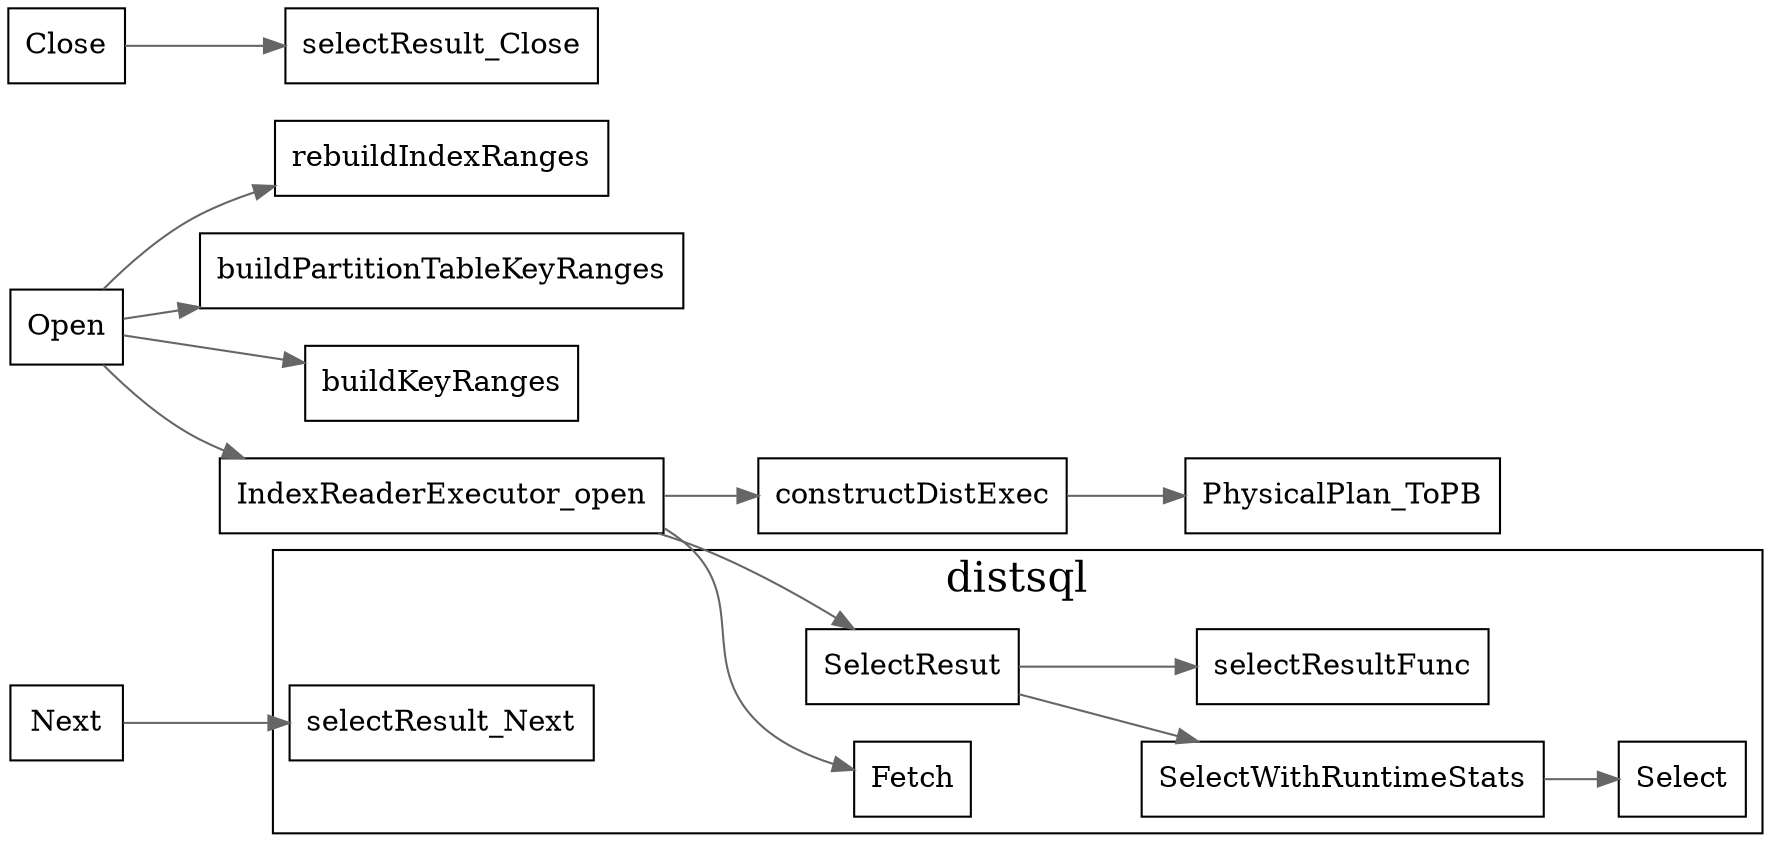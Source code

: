 digraph table_index_reader_exexutor {
  node[shape=box];
  edge[color=gray40];
  newrank=true;
  rankdir=LR;

  Open -> {
    rebuildIndexRanges;
    buildPartitionTableKeyRanges;
    buildKeyRanges;
    IndexReaderExecutor_open;
  }
  IndexReaderExecutor_open -> {
    constructDistExec;
    SelectResut;
    Fetch;
  }
  Next -> selectResult_Next;
  Close -> selectResult_Close;
  constructDistExec -> {
    PhysicalPlan_ToPB;
  }
  subgraph cluster_distsql {
    graph[label="distsql";fontsize=20;];
    Fetch;
    selectResult_Next;
    SelectResut -> {
      SelectWithRuntimeStats;
      selectResultFunc;
    }
    SelectWithRuntimeStats -> Select;
  }
}
